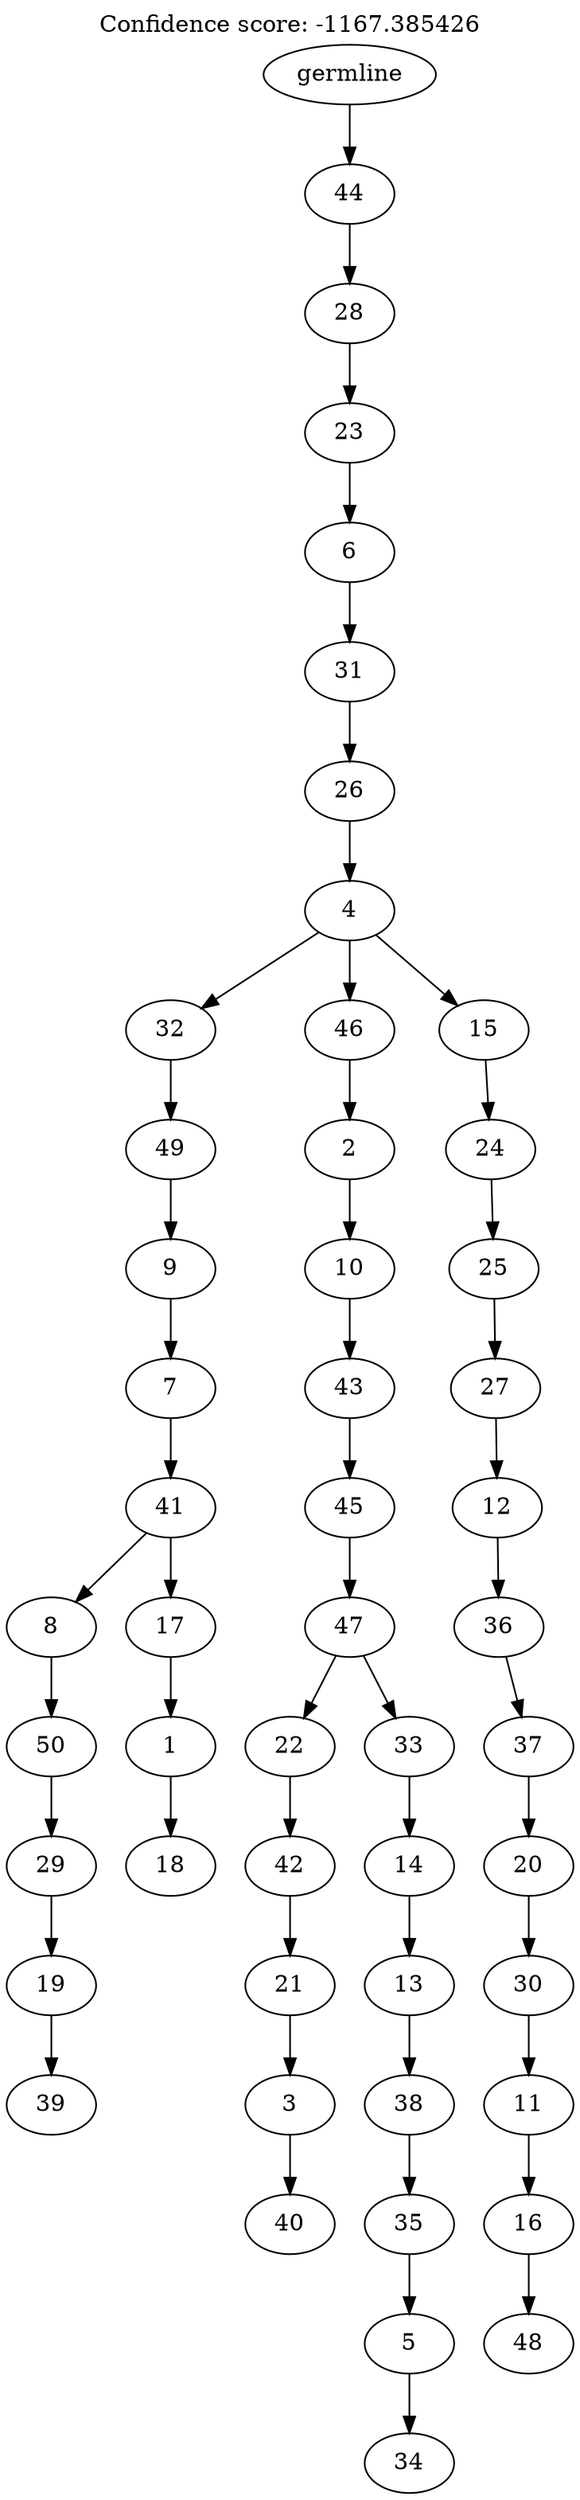 digraph g {
	"49" -> "50";
	"50" [label="39"];
	"48" -> "49";
	"49" [label="19"];
	"47" -> "48";
	"48" [label="29"];
	"46" -> "47";
	"47" [label="50"];
	"44" -> "45";
	"45" [label="18"];
	"43" -> "44";
	"44" [label="1"];
	"42" -> "43";
	"43" [label="17"];
	"42" -> "46";
	"46" [label="8"];
	"41" -> "42";
	"42" [label="41"];
	"40" -> "41";
	"41" [label="7"];
	"39" -> "40";
	"40" [label="9"];
	"38" -> "39";
	"39" [label="49"];
	"36" -> "37";
	"37" [label="40"];
	"35" -> "36";
	"36" [label="3"];
	"34" -> "35";
	"35" [label="21"];
	"33" -> "34";
	"34" [label="42"];
	"31" -> "32";
	"32" [label="34"];
	"30" -> "31";
	"31" [label="5"];
	"29" -> "30";
	"30" [label="35"];
	"28" -> "29";
	"29" [label="38"];
	"27" -> "28";
	"28" [label="13"];
	"26" -> "27";
	"27" [label="14"];
	"25" -> "26";
	"26" [label="33"];
	"25" -> "33";
	"33" [label="22"];
	"24" -> "25";
	"25" [label="47"];
	"23" -> "24";
	"24" [label="45"];
	"22" -> "23";
	"23" [label="43"];
	"21" -> "22";
	"22" [label="10"];
	"20" -> "21";
	"21" [label="2"];
	"18" -> "19";
	"19" [label="48"];
	"17" -> "18";
	"18" [label="16"];
	"16" -> "17";
	"17" [label="11"];
	"15" -> "16";
	"16" [label="30"];
	"14" -> "15";
	"15" [label="20"];
	"13" -> "14";
	"14" [label="37"];
	"12" -> "13";
	"13" [label="36"];
	"11" -> "12";
	"12" [label="12"];
	"10" -> "11";
	"11" [label="27"];
	"9" -> "10";
	"10" [label="25"];
	"8" -> "9";
	"9" [label="24"];
	"7" -> "8";
	"8" [label="15"];
	"7" -> "20";
	"20" [label="46"];
	"7" -> "38";
	"38" [label="32"];
	"6" -> "7";
	"7" [label="4"];
	"5" -> "6";
	"6" [label="26"];
	"4" -> "5";
	"5" [label="31"];
	"3" -> "4";
	"4" [label="6"];
	"2" -> "3";
	"3" [label="23"];
	"1" -> "2";
	"2" [label="28"];
	"0" -> "1";
	"1" [label="44"];
	"0" [label="germline"];
	labelloc="t";
	label="Confidence score: -1167.385426";
}
